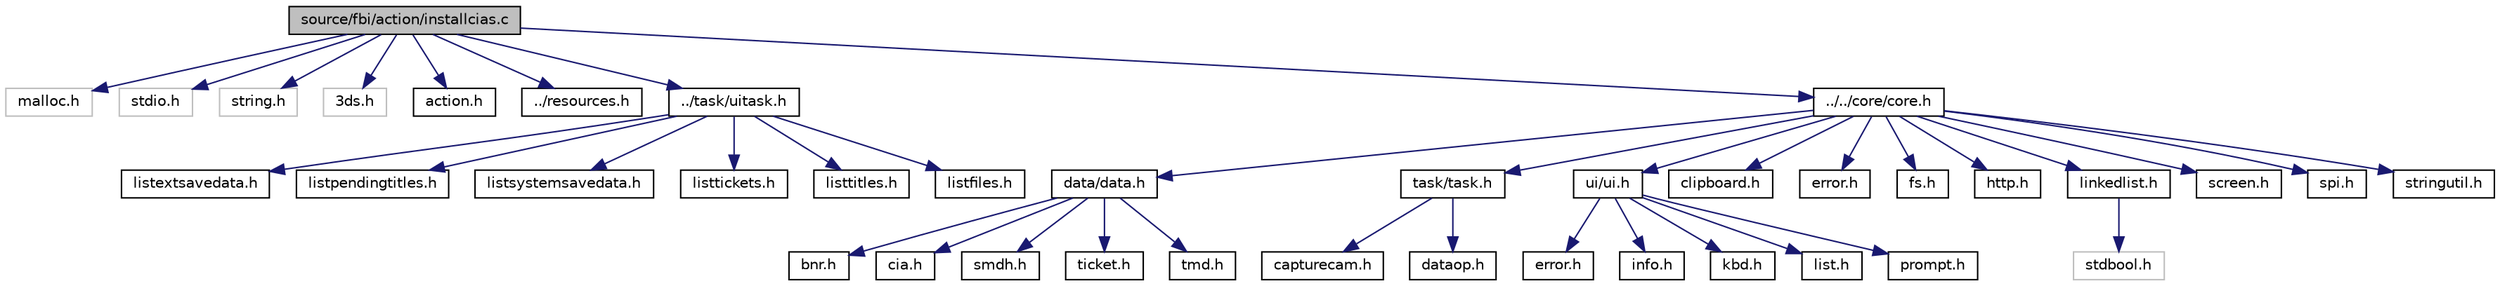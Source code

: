 digraph "source/fbi/action/installcias.c"
{
  edge [fontname="Helvetica",fontsize="10",labelfontname="Helvetica",labelfontsize="10"];
  node [fontname="Helvetica",fontsize="10",shape=record];
  Node1 [label="source/fbi/action/installcias.c",height=0.2,width=0.4,color="black", fillcolor="grey75", style="filled" fontcolor="black"];
  Node1 -> Node2 [color="midnightblue",fontsize="10",style="solid",fontname="Helvetica"];
  Node2 [label="malloc.h",height=0.2,width=0.4,color="grey75", fillcolor="white", style="filled"];
  Node1 -> Node3 [color="midnightblue",fontsize="10",style="solid",fontname="Helvetica"];
  Node3 [label="stdio.h",height=0.2,width=0.4,color="grey75", fillcolor="white", style="filled"];
  Node1 -> Node4 [color="midnightblue",fontsize="10",style="solid",fontname="Helvetica"];
  Node4 [label="string.h",height=0.2,width=0.4,color="grey75", fillcolor="white", style="filled"];
  Node1 -> Node5 [color="midnightblue",fontsize="10",style="solid",fontname="Helvetica"];
  Node5 [label="3ds.h",height=0.2,width=0.4,color="grey75", fillcolor="white", style="filled"];
  Node1 -> Node6 [color="midnightblue",fontsize="10",style="solid",fontname="Helvetica"];
  Node6 [label="action.h",height=0.2,width=0.4,color="black", fillcolor="white", style="filled",URL="$action_8h.html"];
  Node1 -> Node7 [color="midnightblue",fontsize="10",style="solid",fontname="Helvetica"];
  Node7 [label="../resources.h",height=0.2,width=0.4,color="black", fillcolor="white", style="filled",URL="$resources_8h.html"];
  Node1 -> Node8 [color="midnightblue",fontsize="10",style="solid",fontname="Helvetica"];
  Node8 [label="../task/uitask.h",height=0.2,width=0.4,color="black", fillcolor="white", style="filled",URL="$uitask_8h.html"];
  Node8 -> Node9 [color="midnightblue",fontsize="10",style="solid",fontname="Helvetica"];
  Node9 [label="listextsavedata.h",height=0.2,width=0.4,color="black", fillcolor="white", style="filled",URL="$listextsavedata_8h.html"];
  Node8 -> Node10 [color="midnightblue",fontsize="10",style="solid",fontname="Helvetica"];
  Node10 [label="listpendingtitles.h",height=0.2,width=0.4,color="black", fillcolor="white", style="filled",URL="$listpendingtitles_8h.html"];
  Node8 -> Node11 [color="midnightblue",fontsize="10",style="solid",fontname="Helvetica"];
  Node11 [label="listsystemsavedata.h",height=0.2,width=0.4,color="black", fillcolor="white", style="filled",URL="$listsystemsavedata_8h.html"];
  Node8 -> Node12 [color="midnightblue",fontsize="10",style="solid",fontname="Helvetica"];
  Node12 [label="listtickets.h",height=0.2,width=0.4,color="black", fillcolor="white", style="filled",URL="$listtickets_8h.html"];
  Node8 -> Node13 [color="midnightblue",fontsize="10",style="solid",fontname="Helvetica"];
  Node13 [label="listtitles.h",height=0.2,width=0.4,color="black", fillcolor="white", style="filled",URL="$listtitles_8h.html"];
  Node8 -> Node14 [color="midnightblue",fontsize="10",style="solid",fontname="Helvetica"];
  Node14 [label="listfiles.h",height=0.2,width=0.4,color="black", fillcolor="white", style="filled",URL="$listfiles_8h.html"];
  Node1 -> Node15 [color="midnightblue",fontsize="10",style="solid",fontname="Helvetica"];
  Node15 [label="../../core/core.h",height=0.2,width=0.4,color="black", fillcolor="white", style="filled",URL="$core_8h.html"];
  Node15 -> Node16 [color="midnightblue",fontsize="10",style="solid",fontname="Helvetica"];
  Node16 [label="data/data.h",height=0.2,width=0.4,color="black", fillcolor="white", style="filled",URL="$data_8h.html"];
  Node16 -> Node17 [color="midnightblue",fontsize="10",style="solid",fontname="Helvetica"];
  Node17 [label="bnr.h",height=0.2,width=0.4,color="black", fillcolor="white", style="filled",URL="$bnr_8h.html"];
  Node16 -> Node18 [color="midnightblue",fontsize="10",style="solid",fontname="Helvetica"];
  Node18 [label="cia.h",height=0.2,width=0.4,color="black", fillcolor="white", style="filled",URL="$cia_8h.html"];
  Node16 -> Node19 [color="midnightblue",fontsize="10",style="solid",fontname="Helvetica"];
  Node19 [label="smdh.h",height=0.2,width=0.4,color="black", fillcolor="white", style="filled",URL="$smdh_8h.html"];
  Node16 -> Node20 [color="midnightblue",fontsize="10",style="solid",fontname="Helvetica"];
  Node20 [label="ticket.h",height=0.2,width=0.4,color="black", fillcolor="white", style="filled",URL="$ticket_8h.html"];
  Node16 -> Node21 [color="midnightblue",fontsize="10",style="solid",fontname="Helvetica"];
  Node21 [label="tmd.h",height=0.2,width=0.4,color="black", fillcolor="white", style="filled",URL="$tmd_8h.html"];
  Node15 -> Node22 [color="midnightblue",fontsize="10",style="solid",fontname="Helvetica"];
  Node22 [label="task/task.h",height=0.2,width=0.4,color="black", fillcolor="white", style="filled",URL="$task_8h.html"];
  Node22 -> Node23 [color="midnightblue",fontsize="10",style="solid",fontname="Helvetica"];
  Node23 [label="capturecam.h",height=0.2,width=0.4,color="black", fillcolor="white", style="filled",URL="$capturecam_8h.html"];
  Node22 -> Node24 [color="midnightblue",fontsize="10",style="solid",fontname="Helvetica"];
  Node24 [label="dataop.h",height=0.2,width=0.4,color="black", fillcolor="white", style="filled",URL="$dataop_8h.html"];
  Node15 -> Node25 [color="midnightblue",fontsize="10",style="solid",fontname="Helvetica"];
  Node25 [label="ui/ui.h",height=0.2,width=0.4,color="black", fillcolor="white", style="filled",URL="$ui_8h.html"];
  Node25 -> Node26 [color="midnightblue",fontsize="10",style="solid",fontname="Helvetica"];
  Node26 [label="error.h",height=0.2,width=0.4,color="black", fillcolor="white", style="filled",URL="$ui_2error_8h.html"];
  Node25 -> Node27 [color="midnightblue",fontsize="10",style="solid",fontname="Helvetica"];
  Node27 [label="info.h",height=0.2,width=0.4,color="black", fillcolor="white", style="filled",URL="$info_8h.html"];
  Node25 -> Node28 [color="midnightblue",fontsize="10",style="solid",fontname="Helvetica"];
  Node28 [label="kbd.h",height=0.2,width=0.4,color="black", fillcolor="white", style="filled",URL="$kbd_8h.html"];
  Node25 -> Node29 [color="midnightblue",fontsize="10",style="solid",fontname="Helvetica"];
  Node29 [label="list.h",height=0.2,width=0.4,color="black", fillcolor="white", style="filled",URL="$list_8h.html"];
  Node25 -> Node30 [color="midnightblue",fontsize="10",style="solid",fontname="Helvetica"];
  Node30 [label="prompt.h",height=0.2,width=0.4,color="black", fillcolor="white", style="filled",URL="$prompt_8h.html"];
  Node15 -> Node31 [color="midnightblue",fontsize="10",style="solid",fontname="Helvetica"];
  Node31 [label="clipboard.h",height=0.2,width=0.4,color="black", fillcolor="white", style="filled",URL="$clipboard_8h.html"];
  Node15 -> Node32 [color="midnightblue",fontsize="10",style="solid",fontname="Helvetica"];
  Node32 [label="error.h",height=0.2,width=0.4,color="black", fillcolor="white", style="filled",URL="$error_8h.html"];
  Node15 -> Node33 [color="midnightblue",fontsize="10",style="solid",fontname="Helvetica"];
  Node33 [label="fs.h",height=0.2,width=0.4,color="black", fillcolor="white", style="filled",URL="$fs_8h.html"];
  Node15 -> Node34 [color="midnightblue",fontsize="10",style="solid",fontname="Helvetica"];
  Node34 [label="http.h",height=0.2,width=0.4,color="black", fillcolor="white", style="filled",URL="$http_8h.html"];
  Node15 -> Node35 [color="midnightblue",fontsize="10",style="solid",fontname="Helvetica"];
  Node35 [label="linkedlist.h",height=0.2,width=0.4,color="black", fillcolor="white", style="filled",URL="$linkedlist_8h.html"];
  Node35 -> Node36 [color="midnightblue",fontsize="10",style="solid",fontname="Helvetica"];
  Node36 [label="stdbool.h",height=0.2,width=0.4,color="grey75", fillcolor="white", style="filled"];
  Node15 -> Node37 [color="midnightblue",fontsize="10",style="solid",fontname="Helvetica"];
  Node37 [label="screen.h",height=0.2,width=0.4,color="black", fillcolor="white", style="filled",URL="$screen_8h.html"];
  Node15 -> Node38 [color="midnightblue",fontsize="10",style="solid",fontname="Helvetica"];
  Node38 [label="spi.h",height=0.2,width=0.4,color="black", fillcolor="white", style="filled",URL="$spi_8h.html"];
  Node15 -> Node39 [color="midnightblue",fontsize="10",style="solid",fontname="Helvetica"];
  Node39 [label="stringutil.h",height=0.2,width=0.4,color="black", fillcolor="white", style="filled",URL="$stringutil_8h.html"];
}
